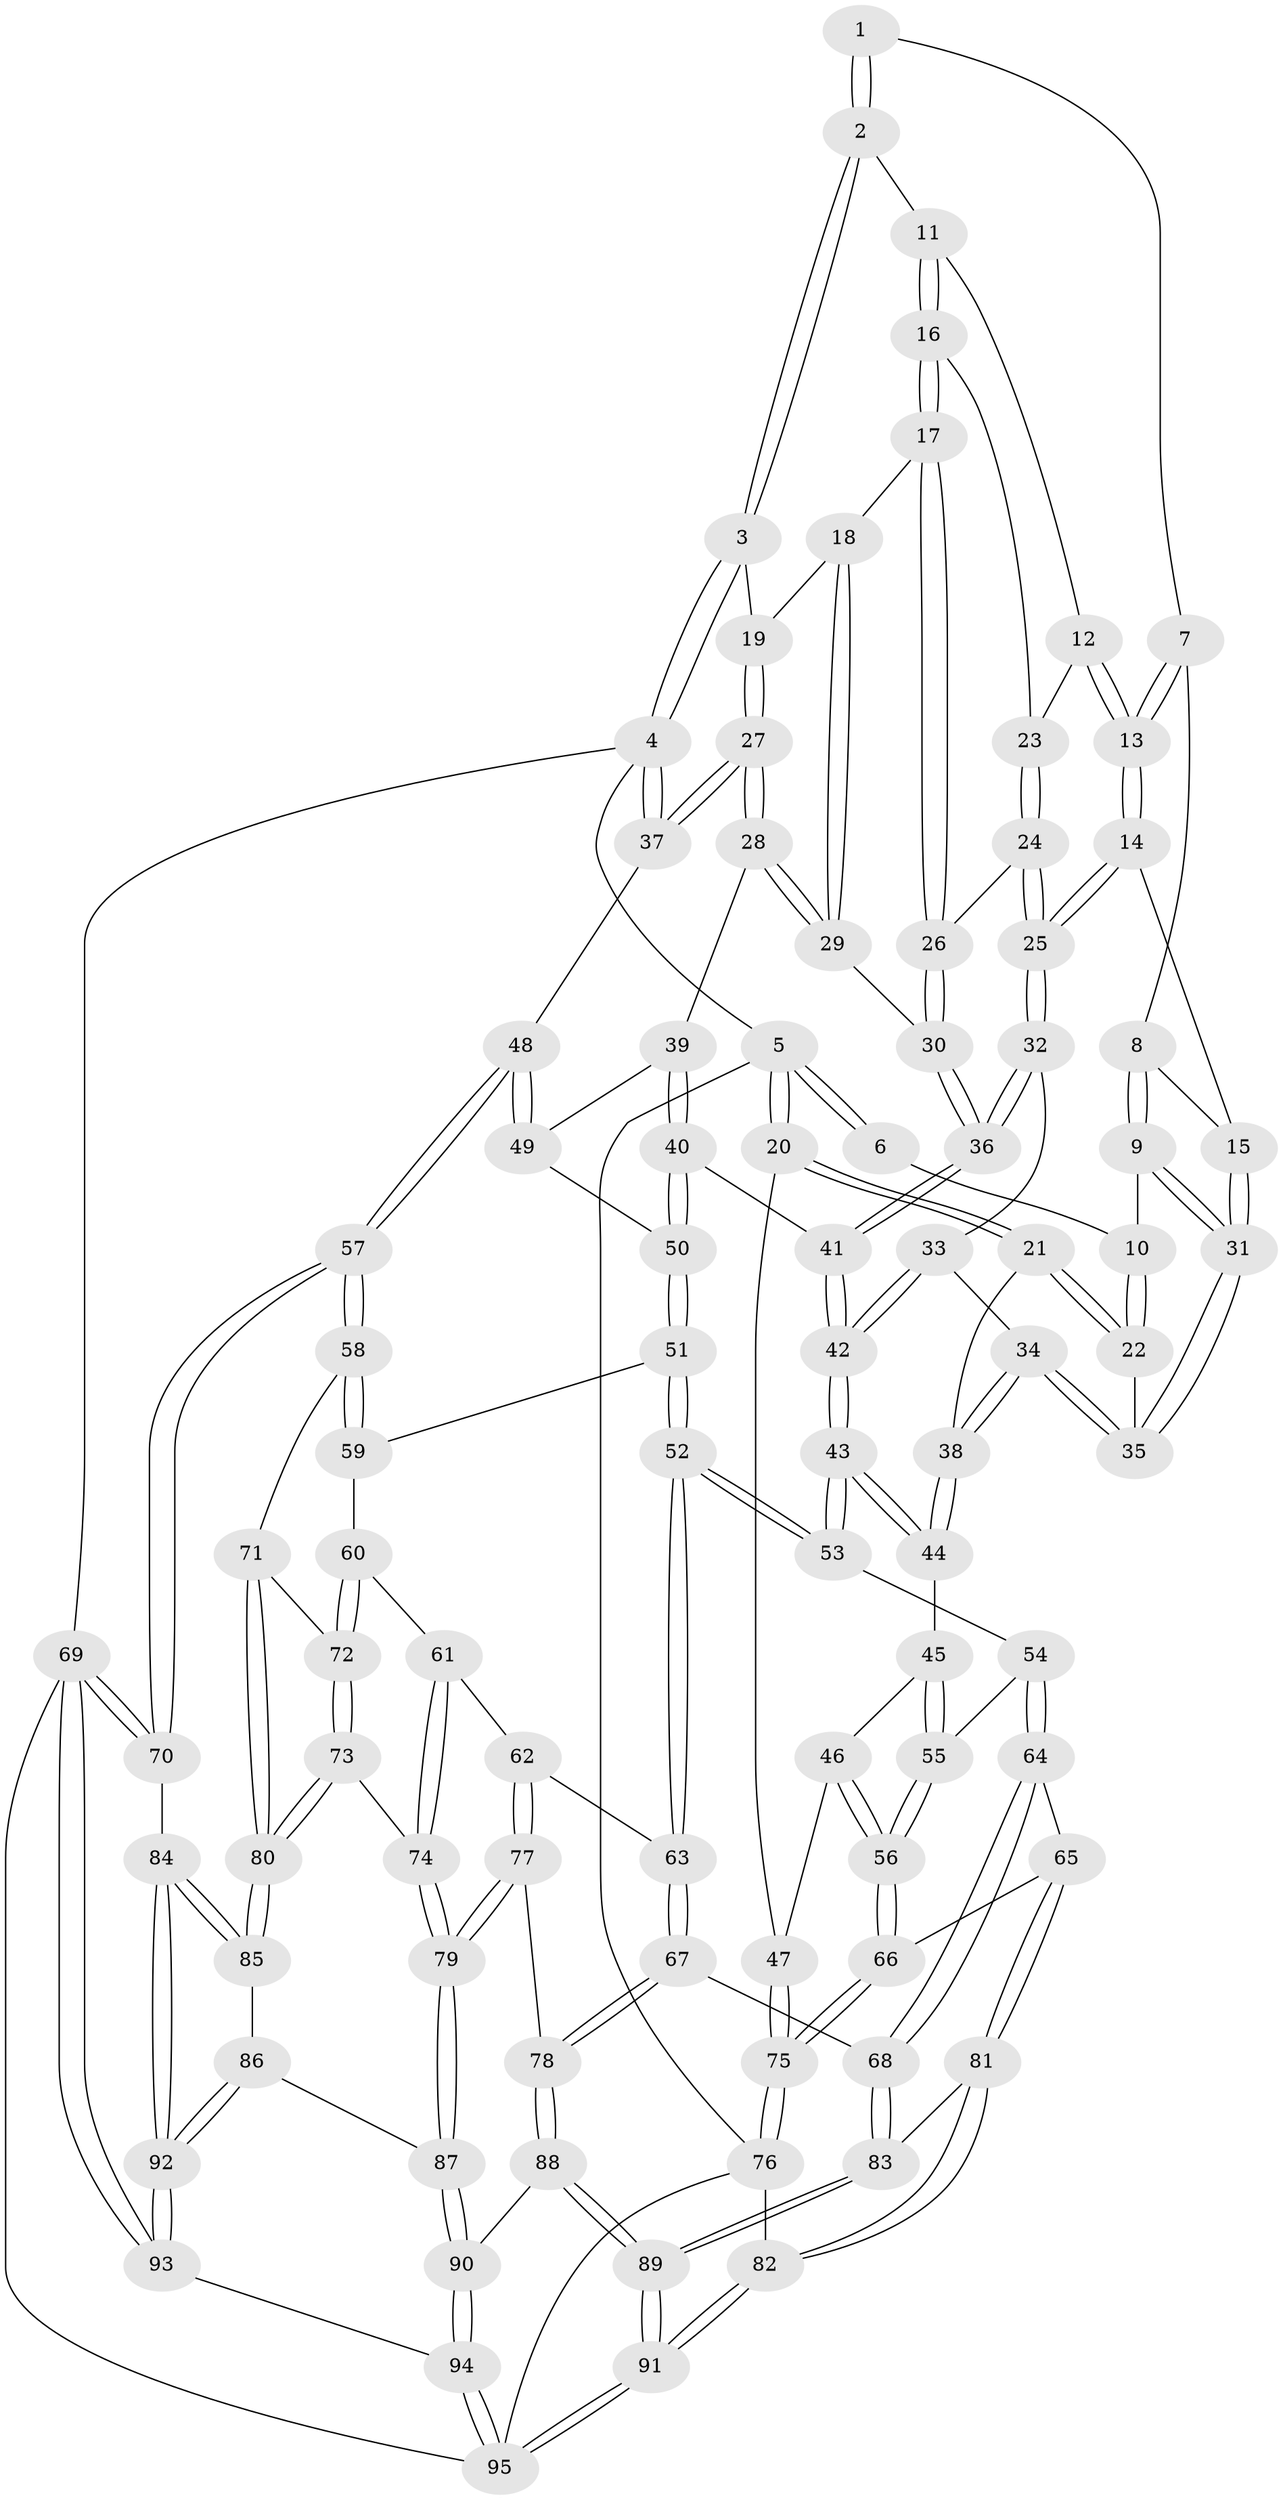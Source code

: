 // Generated by graph-tools (version 1.1) at 2025/38/03/09/25 02:38:41]
// undirected, 95 vertices, 234 edges
graph export_dot {
graph [start="1"]
  node [color=gray90,style=filled];
  1 [pos="+0.48582024041486876+0"];
  2 [pos="+0.6985325088427087+0"];
  3 [pos="+1+0"];
  4 [pos="+1+0"];
  5 [pos="+0+0"];
  6 [pos="+0.3948848556938376+0"];
  7 [pos="+0.4855831809341194+0"];
  8 [pos="+0.43099739314072644+0.00670854040471153"];
  9 [pos="+0.36804262724827597+0.12494894093485061"];
  10 [pos="+0.31238606672674746+0.056022281927077"];
  11 [pos="+0.7037382404269603+0"];
  12 [pos="+0.5269805457477327+0.08885391881128969"];
  13 [pos="+0.4993368654484464+0.10057766360972466"];
  14 [pos="+0.48085466862939846+0.12766484452264085"];
  15 [pos="+0.48031412377586086+0.12790147889364753"];
  16 [pos="+0.7081114863912574+0"];
  17 [pos="+0.7352852326283335+0.006722691523297198"];
  18 [pos="+0.791914601154153+0.060180090123124134"];
  19 [pos="+0.8865205660664142+0.07603861836813677"];
  20 [pos="+0+0"];
  21 [pos="+0+0.07707070242472773"];
  22 [pos="+0.020695454053343897+0.08094644907053342"];
  23 [pos="+0.5842004246930761+0.10342418054709378"];
  24 [pos="+0.5886324037626944+0.17063369425858427"];
  25 [pos="+0.5878038634944013+0.17156039004976922"];
  26 [pos="+0.6942810076196644+0.12709824596813257"];
  27 [pos="+1+0.2764715989370217"];
  28 [pos="+0.8785176412804102+0.25334804601139943"];
  29 [pos="+0.8640249895781474+0.24580226300597707"];
  30 [pos="+0.726061352146193+0.24736390630472635"];
  31 [pos="+0.3896910589472875+0.19033113148779549"];
  32 [pos="+0.5861312616726276+0.20768866184423548"];
  33 [pos="+0.4227467839313127+0.2613971873801799"];
  34 [pos="+0.3887293586296722+0.23437658995338956"];
  35 [pos="+0.3877993356166004+0.19682493874934903"];
  36 [pos="+0.6522175056992894+0.3151400824266891"];
  37 [pos="+1+0.27998054666461825"];
  38 [pos="+0.25017931293583+0.3318948399557914"];
  39 [pos="+0.7766410910106057+0.4134047037379652"];
  40 [pos="+0.6407642330453405+0.4035715367169023"];
  41 [pos="+0.6250334889645331+0.3989690458659437"];
  42 [pos="+0.5502792655201804+0.44260211915118036"];
  43 [pos="+0.5266601365007657+0.49247110680684975"];
  44 [pos="+0.2485760138928352+0.34404134721802637"];
  45 [pos="+0.19546744538616667+0.4834795069244285"];
  46 [pos="+0.17764423212840663+0.4931643534775947"];
  47 [pos="+0+0.5171891160079959"];
  48 [pos="+1+0.453532777069062"];
  49 [pos="+0.832999316182773+0.4619944070693911"];
  50 [pos="+0.7841982967289428+0.5750706060547858"];
  51 [pos="+0.7836766121957747+0.5988772695122818"];
  52 [pos="+0.5607660236356432+0.5588981610310938"];
  53 [pos="+0.5242382275702377+0.5009097121243672"];
  54 [pos="+0.39897161890632976+0.5641970089256009"];
  55 [pos="+0.38985072143791183+0.5616820142525198"];
  56 [pos="+0.21873912973549872+0.6807084801546845"];
  57 [pos="+1+0.683515916320383"];
  58 [pos="+0.9382204552039587+0.6702786545598205"];
  59 [pos="+0.7838122160259702+0.5991192124404425"];
  60 [pos="+0.7304479484204498+0.6787814129592502"];
  61 [pos="+0.6220181532947548+0.6686577709715147"];
  62 [pos="+0.5949536312156953+0.65390713482932"];
  63 [pos="+0.5764452228843158+0.6255255706658831"];
  64 [pos="+0.389885487878062+0.6176067430322577"];
  65 [pos="+0.2530239805402573+0.7279153876696751"];
  66 [pos="+0.21874971370970775+0.6822630702254767"];
  67 [pos="+0.44838804374563973+0.7770848732235314"];
  68 [pos="+0.4191639723105718+0.7714343311003508"];
  69 [pos="+1+1"];
  70 [pos="+1+0.787758937909562"];
  71 [pos="+0.8170387399906982+0.7418327736840489"];
  72 [pos="+0.7405351338394991+0.7271608110181979"];
  73 [pos="+0.7059046500777773+0.781019392651412"];
  74 [pos="+0.6887691418189837+0.788645494659402"];
  75 [pos="+0+0.7677068261656435"];
  76 [pos="+0+0.787752488456269"];
  77 [pos="+0.5771320671444119+0.784369095939818"];
  78 [pos="+0.4928176724613278+0.8082369666971331"];
  79 [pos="+0.6529765265330312+0.8313977460566441"];
  80 [pos="+0.7972094542986198+0.8273324718819473"];
  81 [pos="+0.267698663784019+0.810715350496685"];
  82 [pos="+0.10069014428033406+0.8552078102579405"];
  83 [pos="+0.31575414613094005+0.8372544895050829"];
  84 [pos="+0.8540520292592814+0.8908494902310656"];
  85 [pos="+0.8167192119057542+0.8683548810830173"];
  86 [pos="+0.696454797103389+0.8958431606646984"];
  87 [pos="+0.6554187253241848+0.8786840021137966"];
  88 [pos="+0.5124501850400132+0.9071917470065886"];
  89 [pos="+0.34820512376335316+0.9889329048130641"];
  90 [pos="+0.5873383854897382+0.9469170418405496"];
  91 [pos="+0.30112984365230755+1"];
  92 [pos="+0.786656878573177+1"];
  93 [pos="+0.7733734868187007+1"];
  94 [pos="+0.6159609411734185+1"];
  95 [pos="+0.3017849280561552+1"];
  1 -- 2;
  1 -- 2;
  1 -- 7;
  2 -- 3;
  2 -- 3;
  2 -- 11;
  3 -- 4;
  3 -- 4;
  3 -- 19;
  4 -- 5;
  4 -- 37;
  4 -- 37;
  4 -- 69;
  5 -- 6;
  5 -- 6;
  5 -- 20;
  5 -- 20;
  5 -- 76;
  6 -- 10;
  7 -- 8;
  7 -- 13;
  7 -- 13;
  8 -- 9;
  8 -- 9;
  8 -- 15;
  9 -- 10;
  9 -- 31;
  9 -- 31;
  10 -- 22;
  10 -- 22;
  11 -- 12;
  11 -- 16;
  11 -- 16;
  12 -- 13;
  12 -- 13;
  12 -- 23;
  13 -- 14;
  13 -- 14;
  14 -- 15;
  14 -- 25;
  14 -- 25;
  15 -- 31;
  15 -- 31;
  16 -- 17;
  16 -- 17;
  16 -- 23;
  17 -- 18;
  17 -- 26;
  17 -- 26;
  18 -- 19;
  18 -- 29;
  18 -- 29;
  19 -- 27;
  19 -- 27;
  20 -- 21;
  20 -- 21;
  20 -- 47;
  21 -- 22;
  21 -- 22;
  21 -- 38;
  22 -- 35;
  23 -- 24;
  23 -- 24;
  24 -- 25;
  24 -- 25;
  24 -- 26;
  25 -- 32;
  25 -- 32;
  26 -- 30;
  26 -- 30;
  27 -- 28;
  27 -- 28;
  27 -- 37;
  27 -- 37;
  28 -- 29;
  28 -- 29;
  28 -- 39;
  29 -- 30;
  30 -- 36;
  30 -- 36;
  31 -- 35;
  31 -- 35;
  32 -- 33;
  32 -- 36;
  32 -- 36;
  33 -- 34;
  33 -- 42;
  33 -- 42;
  34 -- 35;
  34 -- 35;
  34 -- 38;
  34 -- 38;
  36 -- 41;
  36 -- 41;
  37 -- 48;
  38 -- 44;
  38 -- 44;
  39 -- 40;
  39 -- 40;
  39 -- 49;
  40 -- 41;
  40 -- 50;
  40 -- 50;
  41 -- 42;
  41 -- 42;
  42 -- 43;
  42 -- 43;
  43 -- 44;
  43 -- 44;
  43 -- 53;
  43 -- 53;
  44 -- 45;
  45 -- 46;
  45 -- 55;
  45 -- 55;
  46 -- 47;
  46 -- 56;
  46 -- 56;
  47 -- 75;
  47 -- 75;
  48 -- 49;
  48 -- 49;
  48 -- 57;
  48 -- 57;
  49 -- 50;
  50 -- 51;
  50 -- 51;
  51 -- 52;
  51 -- 52;
  51 -- 59;
  52 -- 53;
  52 -- 53;
  52 -- 63;
  52 -- 63;
  53 -- 54;
  54 -- 55;
  54 -- 64;
  54 -- 64;
  55 -- 56;
  55 -- 56;
  56 -- 66;
  56 -- 66;
  57 -- 58;
  57 -- 58;
  57 -- 70;
  57 -- 70;
  58 -- 59;
  58 -- 59;
  58 -- 71;
  59 -- 60;
  60 -- 61;
  60 -- 72;
  60 -- 72;
  61 -- 62;
  61 -- 74;
  61 -- 74;
  62 -- 63;
  62 -- 77;
  62 -- 77;
  63 -- 67;
  63 -- 67;
  64 -- 65;
  64 -- 68;
  64 -- 68;
  65 -- 66;
  65 -- 81;
  65 -- 81;
  66 -- 75;
  66 -- 75;
  67 -- 68;
  67 -- 78;
  67 -- 78;
  68 -- 83;
  68 -- 83;
  69 -- 70;
  69 -- 70;
  69 -- 93;
  69 -- 93;
  69 -- 95;
  70 -- 84;
  71 -- 72;
  71 -- 80;
  71 -- 80;
  72 -- 73;
  72 -- 73;
  73 -- 74;
  73 -- 80;
  73 -- 80;
  74 -- 79;
  74 -- 79;
  75 -- 76;
  75 -- 76;
  76 -- 82;
  76 -- 95;
  77 -- 78;
  77 -- 79;
  77 -- 79;
  78 -- 88;
  78 -- 88;
  79 -- 87;
  79 -- 87;
  80 -- 85;
  80 -- 85;
  81 -- 82;
  81 -- 82;
  81 -- 83;
  82 -- 91;
  82 -- 91;
  83 -- 89;
  83 -- 89;
  84 -- 85;
  84 -- 85;
  84 -- 92;
  84 -- 92;
  85 -- 86;
  86 -- 87;
  86 -- 92;
  86 -- 92;
  87 -- 90;
  87 -- 90;
  88 -- 89;
  88 -- 89;
  88 -- 90;
  89 -- 91;
  89 -- 91;
  90 -- 94;
  90 -- 94;
  91 -- 95;
  91 -- 95;
  92 -- 93;
  92 -- 93;
  93 -- 94;
  94 -- 95;
  94 -- 95;
}
